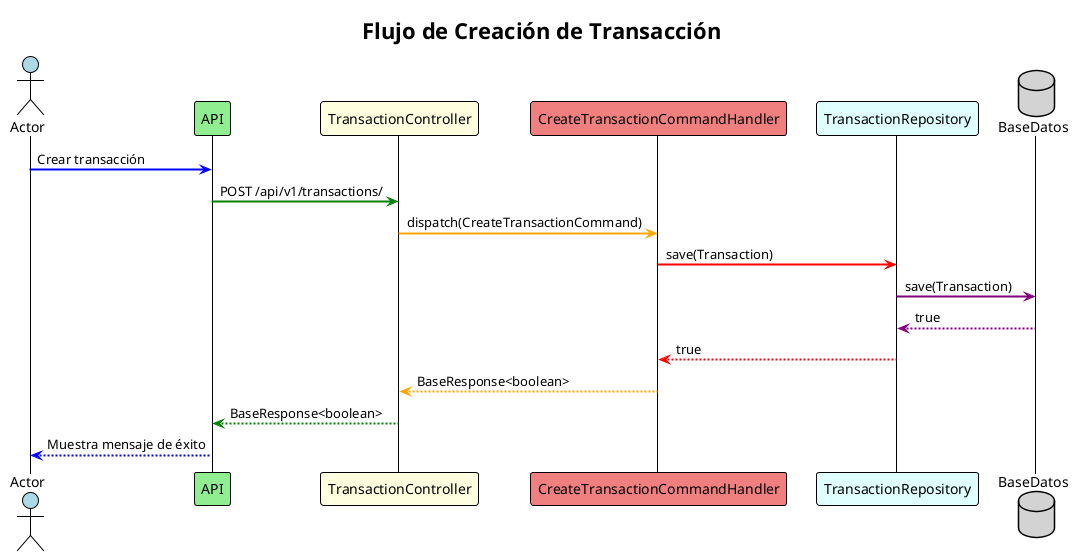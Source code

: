 @startuml
!theme plain
skinparam sequenceArrowThickness 2

title Flujo de Creación de Transacción

actor Actor #lightblue
participant API #lightgreen
participant TransactionController #lightyellow
participant CreateTransactionCommandHandler #lightcoral
participant TransactionRepository #lightcyan
database BaseDatos #lightgray

Actor -[#blue]> API: Crear transacción
API -[#green]> TransactionController: POST /api/v1/transactions/
TransactionController -[#orange]> CreateTransactionCommandHandler: dispatch(CreateTransactionCommand)
CreateTransactionCommandHandler -[#red]> TransactionRepository: save(Transaction)
TransactionRepository -[#purple]> BaseDatos: save(Transaction)
BaseDatos --[#purple]> TransactionRepository: true
TransactionRepository --[#red]> CreateTransactionCommandHandler: true
CreateTransactionCommandHandler --[#orange]> TransactionController: BaseResponse<boolean>
TransactionController --[#green]> API: BaseResponse<boolean>
API --[#blue]> Actor: Muestra mensaje de éxito

@enduml